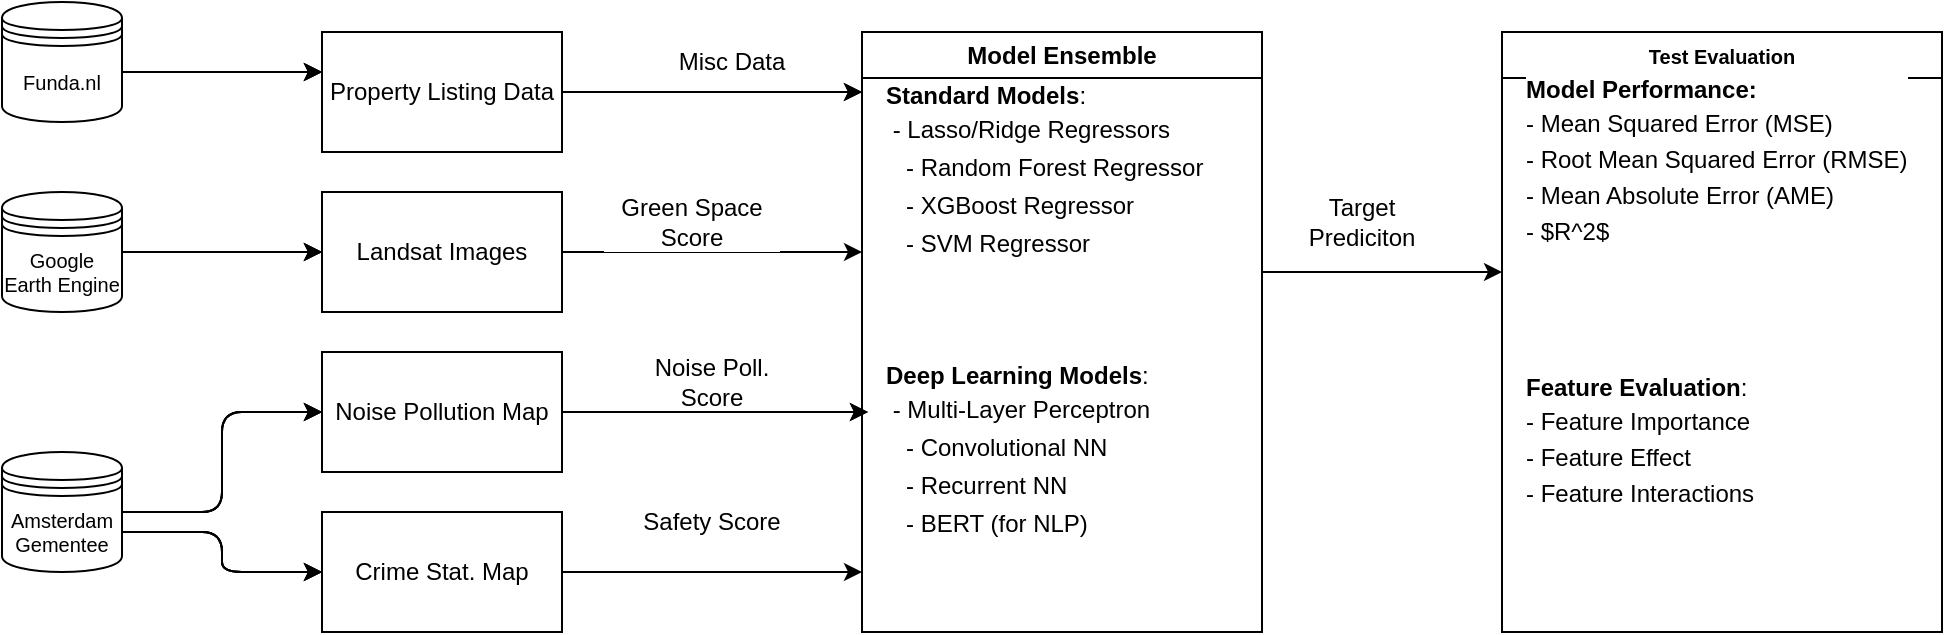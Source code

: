 <mxfile>
    <diagram id="wKCY-4BKwjYCeb_OOU9o" name="Page-1">
        <mxGraphModel dx="637" dy="409" grid="1" gridSize="10" guides="1" tooltips="1" connect="1" arrows="1" fold="1" page="1" pageScale="1" pageWidth="850" pageHeight="1100" math="0" shadow="0">
            <root>
                <mxCell id="0"/>
                <mxCell id="1" parent="0"/>
                <mxCell id="2" value="Property Listing Data" style="rounded=0;whiteSpace=wrap;html=1;fontColor=#000000;labelBackgroundColor=#FFFFFF;" vertex="1" parent="1">
                    <mxGeometry x="190" y="160" width="120" height="60" as="geometry"/>
                </mxCell>
                <mxCell id="3" value="Landsat Images" style="rounded=0;whiteSpace=wrap;html=1;fontColor=#000000;labelBackgroundColor=#FFFFFF;" vertex="1" parent="1">
                    <mxGeometry x="190" y="240" width="120" height="60" as="geometry"/>
                </mxCell>
                <mxCell id="4" value="Noise Pollution Map" style="rounded=0;whiteSpace=wrap;html=1;fontColor=#000000;labelBackgroundColor=#FFFFFF;" vertex="1" parent="1">
                    <mxGeometry x="190" y="320" width="120" height="60" as="geometry"/>
                </mxCell>
                <mxCell id="5" value="Crime Stat. Map" style="rounded=0;whiteSpace=wrap;html=1;fontColor=#000000;labelBackgroundColor=#FFFFFF;" vertex="1" parent="1">
                    <mxGeometry x="190" y="400" width="120" height="60" as="geometry"/>
                </mxCell>
                <mxCell id="7" value="" style="endArrow=classic;html=1;fontColor=#000000;labelBackgroundColor=#FFFFFF;strokeColor=#000000;" edge="1" parent="1">
                    <mxGeometry width="50" height="50" relative="1" as="geometry">
                        <mxPoint x="310" y="270" as="sourcePoint"/>
                        <mxPoint x="460" y="270" as="targetPoint"/>
                    </mxGeometry>
                </mxCell>
                <mxCell id="8" value="" style="endArrow=classic;html=1;fontColor=#000000;labelBackgroundColor=#FFFFFF;" edge="1" parent="1">
                    <mxGeometry width="50" height="50" relative="1" as="geometry">
                        <mxPoint x="310" y="350" as="sourcePoint"/>
                        <mxPoint x="463" y="350" as="targetPoint"/>
                    </mxGeometry>
                </mxCell>
                <mxCell id="11" value="Green Space Score" style="text;html=1;strokeColor=none;fillColor=none;align=center;verticalAlign=middle;whiteSpace=wrap;rounded=0;fontColor=#000000;labelBackgroundColor=#FFFFFF;" vertex="1" parent="1">
                    <mxGeometry x="330" y="240" width="90" height="30" as="geometry"/>
                </mxCell>
                <mxCell id="12" value="Noise Poll. Score" style="text;html=1;strokeColor=none;fillColor=none;align=center;verticalAlign=middle;whiteSpace=wrap;rounded=0;fontColor=#000000;labelBackgroundColor=#FFFFFF;" vertex="1" parent="1">
                    <mxGeometry x="340" y="320" width="90" height="30" as="geometry"/>
                </mxCell>
                <mxCell id="13" value="" style="endArrow=classic;html=1;fontColor=#000000;labelBackgroundColor=#FFFFFF;strokeColor=#000000;" edge="1" parent="1">
                    <mxGeometry width="50" height="50" relative="1" as="geometry">
                        <mxPoint x="310" y="430" as="sourcePoint"/>
                        <mxPoint x="460" y="430" as="targetPoint"/>
                    </mxGeometry>
                </mxCell>
                <mxCell id="14" value="" style="endArrow=classic;html=1;exitX=1;exitY=0.5;exitDx=0;exitDy=0;fontColor=#000000;labelBackgroundColor=#FFFFFF;" edge="1" parent="1" source="2">
                    <mxGeometry width="50" height="50" relative="1" as="geometry">
                        <mxPoint x="330" y="230" as="sourcePoint"/>
                        <mxPoint x="460" y="190" as="targetPoint"/>
                    </mxGeometry>
                </mxCell>
                <mxCell id="15" value="Safety Score" style="text;html=1;strokeColor=none;fillColor=none;align=center;verticalAlign=middle;whiteSpace=wrap;rounded=0;fontColor=#000000;labelBackgroundColor=#FFFFFF;" vertex="1" parent="1">
                    <mxGeometry x="340" y="390" width="90" height="30" as="geometry"/>
                </mxCell>
                <mxCell id="16" value="Misc Data" style="text;html=1;strokeColor=none;fillColor=none;align=center;verticalAlign=middle;whiteSpace=wrap;rounded=0;fontColor=#000000;labelBackgroundColor=#FFFFFF;" vertex="1" parent="1">
                    <mxGeometry x="350" y="160" width="90" height="30" as="geometry"/>
                </mxCell>
                <mxCell id="17" value="Model Ensemble" style="swimlane;whiteSpace=wrap;html=1;fontColor=#000000;labelBackgroundColor=#FFFFFF;" vertex="1" parent="1">
                    <mxGeometry x="460" y="160" width="200" height="300" as="geometry"/>
                </mxCell>
                <mxCell id="18" value="&lt;font style=&quot;font-size: 12px;&quot;&gt;&lt;b style=&quot;&quot;&gt;Standard Models&lt;/b&gt;:&lt;br&gt;&lt;/font&gt;&lt;div style=&quot;line-height: 19px;&quot;&gt;&lt;div style=&quot;&quot;&gt;&lt;font style=&quot;font-size: 12px;&quot;&gt;&amp;nbsp;- Lasso/Ridge Regressors&lt;/font&gt;&lt;/div&gt;&lt;div style=&quot;&quot;&gt;&lt;font style=&quot;font-size: 12px;&quot;&gt;&amp;nbsp; &amp;nbsp;- Random Forest Regressor&lt;/font&gt;&lt;/div&gt;&lt;div style=&quot;&quot;&gt;&lt;font style=&quot;font-size: 12px;&quot;&gt;&amp;nbsp; &amp;nbsp;- XGBoost Regressor&lt;/font&gt;&lt;/div&gt;&lt;div style=&quot;&quot;&gt;&lt;font style=&quot;font-size: 12px;&quot;&gt;&amp;nbsp; &amp;nbsp;- SVM Regressor&lt;/font&gt;&lt;/div&gt;&lt;/div&gt;" style="text;html=1;strokeColor=none;fillColor=none;align=left;verticalAlign=middle;whiteSpace=wrap;rounded=0;imageVerticalAlign=top;fontColor=#000000;labelBackgroundColor=#FFFFFF;" vertex="1" parent="17">
                    <mxGeometry x="10" y="30" width="180" height="80" as="geometry"/>
                </mxCell>
                <mxCell id="19" value="&lt;font style=&quot;font-size: 12px;&quot;&gt;&lt;b style=&quot;&quot;&gt;Deep Learning Models&lt;/b&gt;:&lt;br&gt;&lt;/font&gt;&lt;div style=&quot;line-height: 19px;&quot;&gt;&lt;div style=&quot;&quot;&gt;&lt;font style=&quot;font-size: 12px;&quot;&gt;&amp;nbsp;- Multi-Layer Perceptron&lt;/font&gt;&lt;/div&gt;&lt;div style=&quot;&quot;&gt;&lt;font style=&quot;font-size: 12px;&quot;&gt;&amp;nbsp; &amp;nbsp;-&amp;nbsp;Convolutional NN&lt;/font&gt;&lt;/div&gt;&lt;div style=&quot;&quot;&gt;&lt;font style=&quot;font-size: 12px;&quot;&gt;&amp;nbsp; &amp;nbsp;- Recurrent NN&lt;/font&gt;&lt;/div&gt;&lt;div style=&quot;&quot;&gt;&lt;font style=&quot;font-size: 12px;&quot;&gt;&amp;nbsp; &amp;nbsp;- BERT (for NLP)&lt;/font&gt;&lt;/div&gt;&lt;/div&gt;" style="text;html=1;strokeColor=none;fillColor=none;align=left;verticalAlign=middle;whiteSpace=wrap;rounded=0;imageVerticalAlign=top;fontColor=#000000;labelBackgroundColor=#FFFFFF;" vertex="1" parent="17">
                    <mxGeometry x="10" y="170" width="180" height="80" as="geometry"/>
                </mxCell>
                <mxCell id="20" value="Funda.nl" style="shape=datastore;whiteSpace=wrap;html=1;fontSize=10;fontColor=#000000;labelBackgroundColor=#FFFFFF;" vertex="1" parent="1">
                    <mxGeometry x="30" y="145" width="60" height="60" as="geometry"/>
                </mxCell>
                <mxCell id="21" value="Google Earth Engine" style="shape=datastore;whiteSpace=wrap;html=1;fontSize=10;fontColor=#000000;labelBackgroundColor=#FFFFFF;" vertex="1" parent="1">
                    <mxGeometry x="30" y="240" width="60" height="60" as="geometry"/>
                </mxCell>
                <mxCell id="22" value="Amsterdam Gementee" style="shape=datastore;whiteSpace=wrap;html=1;fontSize=10;fontColor=#000000;labelBackgroundColor=#FFFFFF;" vertex="1" parent="1">
                    <mxGeometry x="30" y="370" width="60" height="60" as="geometry"/>
                </mxCell>
                <mxCell id="23" value="" style="endArrow=classic;html=1;fontSize=10;entryX=0;entryY=0.5;entryDx=0;entryDy=0;fontColor=#000000;labelBackgroundColor=#FFFFFF;" edge="1" parent="1" target="4">
                    <mxGeometry width="50" height="50" relative="1" as="geometry">
                        <mxPoint x="90" y="400" as="sourcePoint"/>
                        <mxPoint x="140" y="350" as="targetPoint"/>
                        <Array as="points">
                            <mxPoint x="140" y="400"/>
                            <mxPoint x="140" y="350"/>
                        </Array>
                    </mxGeometry>
                </mxCell>
                <mxCell id="24" value="" style="endArrow=classic;html=1;fontSize=10;entryX=0;entryY=0.5;entryDx=0;entryDy=0;fontColor=#000000;labelBackgroundColor=#FFFFFF;" edge="1" parent="1" target="5">
                    <mxGeometry width="50" height="50" relative="1" as="geometry">
                        <mxPoint x="90" y="410" as="sourcePoint"/>
                        <mxPoint x="140" y="360" as="targetPoint"/>
                        <Array as="points">
                            <mxPoint x="140" y="410"/>
                            <mxPoint x="140" y="430"/>
                        </Array>
                    </mxGeometry>
                </mxCell>
                <mxCell id="25" value="" style="endArrow=classic;html=1;fontSize=10;entryX=0;entryY=0.5;entryDx=0;entryDy=0;exitX=1;exitY=0.5;exitDx=0;exitDy=0;fontColor=#000000;labelBackgroundColor=#FFFFFF;" edge="1" parent="1" source="21" target="3">
                    <mxGeometry width="50" height="50" relative="1" as="geometry">
                        <mxPoint x="90" y="280" as="sourcePoint"/>
                        <mxPoint x="140" y="230" as="targetPoint"/>
                    </mxGeometry>
                </mxCell>
                <mxCell id="26" value="" style="endArrow=classic;html=1;fontSize=10;entryX=0;entryY=0.5;entryDx=0;entryDy=0;exitX=1;exitY=0.5;exitDx=0;exitDy=0;fontColor=#000000;labelBackgroundColor=#FFFFFF;" edge="1" parent="1">
                    <mxGeometry width="50" height="50" relative="1" as="geometry">
                        <mxPoint x="90" y="180" as="sourcePoint"/>
                        <mxPoint x="190" y="180" as="targetPoint"/>
                    </mxGeometry>
                </mxCell>
                <mxCell id="27" value="" style="endArrow=classic;html=1;fontSize=10;fontColor=#000000;labelBackgroundColor=#FFFFFF;strokeColor=#000000;" edge="1" parent="1">
                    <mxGeometry width="50" height="50" relative="1" as="geometry">
                        <mxPoint x="660" y="280" as="sourcePoint"/>
                        <mxPoint x="780" y="280" as="targetPoint"/>
                    </mxGeometry>
                </mxCell>
                <mxCell id="28" value="Test Evaluation" style="swimlane;whiteSpace=wrap;html=1;fontSize=10;fontColor=#000000;labelBackgroundColor=#FFFFFF;" vertex="1" parent="1">
                    <mxGeometry x="780" y="160" width="220" height="300" as="geometry"/>
                </mxCell>
                <mxCell id="32" value="&lt;font style=&quot;font-size: 12px;&quot;&gt;&lt;b style=&quot;&quot;&gt;Model Performance:&lt;/b&gt;&lt;br&gt;&lt;/font&gt;&lt;div style=&quot;line-height: 150%; font-size: 12px;&quot;&gt;&lt;font style=&quot;font-size: 12px;&quot;&gt;-&amp;nbsp;Mean Squared Error (MSE)&lt;/font&gt;&lt;/div&gt;&lt;div style=&quot;line-height: 150%; font-size: 12px;&quot;&gt;&lt;font style=&quot;font-size: 12px;&quot;&gt;-&amp;nbsp;Root Mean Squared Error (RMSE)&lt;/font&gt;&lt;/div&gt;&lt;div style=&quot;line-height: 150%; font-size: 12px;&quot;&gt;&lt;font style=&quot;font-size: 12px;&quot;&gt;-&amp;nbsp;Mean Absolute Error (AME)&lt;/font&gt;&lt;/div&gt;&lt;div style=&quot;line-height: 150%; font-size: 12px;&quot;&gt;&lt;font style=&quot;font-size: 12px;&quot;&gt;-&amp;nbsp;$R^2$&lt;/font&gt;&lt;/div&gt;" style="text;html=1;align=left;verticalAlign=middle;resizable=0;points=[];autosize=1;strokeColor=none;fillColor=none;fontSize=10;fontColor=#000000;labelBackgroundColor=#FFFFFF;" vertex="1" parent="28">
                    <mxGeometry x="10" y="15" width="210" height="100" as="geometry"/>
                </mxCell>
                <mxCell id="33" value="&lt;font style=&quot;font-size: 12px;&quot;&gt;&lt;b style=&quot;&quot;&gt;Feature Evaluation&lt;/b&gt;:&lt;br&gt;&lt;/font&gt;&lt;div style=&quot;line-height: 150%; font-size: 12px;&quot;&gt;&lt;font style=&quot;font-size: 12px;&quot;&gt;-&amp;nbsp;Feature Importance&lt;/font&gt;&lt;/div&gt;&lt;div style=&quot;line-height: 150%; font-size: 12px;&quot;&gt;&lt;font style=&quot;font-size: 12px;&quot;&gt;- Feature Effect&lt;/font&gt;&lt;/div&gt;&lt;div style=&quot;line-height: 150%; font-size: 12px;&quot;&gt;&lt;font style=&quot;font-size: 12px;&quot;&gt;- Feature Interactions&lt;/font&gt;&lt;/div&gt;" style="text;html=1;align=left;verticalAlign=middle;resizable=0;points=[];autosize=1;strokeColor=none;fillColor=none;fontSize=10;fontColor=#000000;labelBackgroundColor=#FFFFFF;" vertex="1" parent="28">
                    <mxGeometry x="10" y="165" width="140" height="80" as="geometry"/>
                </mxCell>
                <mxCell id="29" value="&lt;font style=&quot;font-size: 12px;&quot;&gt;Target Prediciton&lt;/font&gt;" style="text;html=1;strokeColor=none;fillColor=none;align=center;verticalAlign=middle;whiteSpace=wrap;rounded=0;fontSize=10;fontColor=#000000;labelBackgroundColor=#FFFFFF;" vertex="1" parent="1">
                    <mxGeometry x="680" y="240" width="60" height="30" as="geometry"/>
                </mxCell>
                <mxCell id="35" value="" style="endArrow=classic;html=1;fontSize=10;entryX=0;entryY=0.5;entryDx=0;entryDy=0;exitX=1;exitY=0.5;exitDx=0;exitDy=0;fontColor=#000000;labelBackgroundColor=#FFFFFF;" edge="1" parent="1">
                    <mxGeometry width="50" height="50" relative="1" as="geometry">
                        <mxPoint x="90" y="180" as="sourcePoint"/>
                        <mxPoint x="190" y="180" as="targetPoint"/>
                    </mxGeometry>
                </mxCell>
                <mxCell id="36" value="" style="endArrow=classic;html=1;fontSize=10;entryX=0;entryY=0.5;entryDx=0;entryDy=0;exitX=1;exitY=0.5;exitDx=0;exitDy=0;fontColor=#000000;labelBackgroundColor=#FFFFFF;" edge="1" parent="1">
                    <mxGeometry width="50" height="50" relative="1" as="geometry">
                        <mxPoint x="90" y="270" as="sourcePoint"/>
                        <mxPoint x="190" y="270" as="targetPoint"/>
                    </mxGeometry>
                </mxCell>
                <mxCell id="37" value="" style="endArrow=classic;html=1;fontSize=10;entryX=0;entryY=0.5;entryDx=0;entryDy=0;fontColor=#000000;labelBackgroundColor=#FFFFFF;" edge="1" parent="1">
                    <mxGeometry width="50" height="50" relative="1" as="geometry">
                        <mxPoint x="90" y="400" as="sourcePoint"/>
                        <mxPoint x="190" y="350" as="targetPoint"/>
                        <Array as="points">
                            <mxPoint x="140" y="400"/>
                            <mxPoint x="140" y="350"/>
                        </Array>
                    </mxGeometry>
                </mxCell>
                <mxCell id="38" value="" style="endArrow=classic;html=1;fontSize=10;entryX=0;entryY=0.5;entryDx=0;entryDy=0;fontColor=#000000;labelBackgroundColor=#FFFFFF;" edge="1" parent="1">
                    <mxGeometry width="50" height="50" relative="1" as="geometry">
                        <mxPoint x="90" y="410" as="sourcePoint"/>
                        <mxPoint x="190" y="430" as="targetPoint"/>
                        <Array as="points">
                            <mxPoint x="140" y="410"/>
                            <mxPoint x="140" y="430"/>
                        </Array>
                    </mxGeometry>
                </mxCell>
                <mxCell id="39" value="Misc Data" style="text;html=1;strokeColor=none;fillColor=none;align=center;verticalAlign=middle;whiteSpace=wrap;rounded=0;fontColor=#000000;labelBackgroundColor=#FFFFFF;" vertex="1" parent="1">
                    <mxGeometry x="350" y="160" width="90" height="30" as="geometry"/>
                </mxCell>
                <mxCell id="40" value="" style="endArrow=classic;html=1;fontSize=10;entryX=0;entryY=0.5;entryDx=0;entryDy=0;exitX=1;exitY=0.5;exitDx=0;exitDy=0;fontColor=#000000;labelBackgroundColor=#FFFFFF;strokeColor=#000000;" edge="1" parent="1">
                    <mxGeometry width="50" height="50" relative="1" as="geometry">
                        <mxPoint x="90" y="180" as="sourcePoint"/>
                        <mxPoint x="190" y="180" as="targetPoint"/>
                    </mxGeometry>
                </mxCell>
                <mxCell id="41" value="" style="endArrow=classic;html=1;fontSize=10;entryX=0;entryY=0.5;entryDx=0;entryDy=0;exitX=1;exitY=0.5;exitDx=0;exitDy=0;fontColor=#000000;labelBackgroundColor=#FFFFFF;strokeColor=#000000;" edge="1" parent="1">
                    <mxGeometry width="50" height="50" relative="1" as="geometry">
                        <mxPoint x="90" y="270" as="sourcePoint"/>
                        <mxPoint x="190" y="270" as="targetPoint"/>
                    </mxGeometry>
                </mxCell>
                <mxCell id="42" value="" style="endArrow=classic;html=1;fontSize=10;entryX=0;entryY=0.5;entryDx=0;entryDy=0;fontColor=#000000;labelBackgroundColor=#FFFFFF;strokeColor=#000000;" edge="1" parent="1">
                    <mxGeometry width="50" height="50" relative="1" as="geometry">
                        <mxPoint x="90" y="400" as="sourcePoint"/>
                        <mxPoint x="190" y="350" as="targetPoint"/>
                        <Array as="points">
                            <mxPoint x="140" y="400"/>
                            <mxPoint x="140" y="350"/>
                        </Array>
                    </mxGeometry>
                </mxCell>
                <mxCell id="43" value="" style="endArrow=classic;html=1;fontSize=10;entryX=0;entryY=0.5;entryDx=0;entryDy=0;fontColor=#000000;labelBackgroundColor=#FFFFFF;strokeColor=#000000;" edge="1" parent="1">
                    <mxGeometry width="50" height="50" relative="1" as="geometry">
                        <mxPoint x="90" y="410" as="sourcePoint"/>
                        <mxPoint x="190" y="430" as="targetPoint"/>
                        <Array as="points">
                            <mxPoint x="140" y="410"/>
                            <mxPoint x="140" y="430"/>
                        </Array>
                    </mxGeometry>
                </mxCell>
                <mxCell id="44" value="" style="endArrow=classic;html=1;exitX=1;exitY=0.5;exitDx=0;exitDy=0;fontColor=#000000;labelBackgroundColor=#FFFFFF;strokeColor=#000000;" edge="1" parent="1">
                    <mxGeometry width="50" height="50" relative="1" as="geometry">
                        <mxPoint x="310.0" y="190" as="sourcePoint"/>
                        <mxPoint x="460" y="190" as="targetPoint"/>
                    </mxGeometry>
                </mxCell>
                <mxCell id="45" value="" style="endArrow=classic;html=1;fontColor=#000000;labelBackgroundColor=#FFFFFF;strokeColor=#000000;" edge="1" parent="1">
                    <mxGeometry width="50" height="50" relative="1" as="geometry">
                        <mxPoint x="310.0" y="350" as="sourcePoint"/>
                        <mxPoint x="463" y="350" as="targetPoint"/>
                    </mxGeometry>
                </mxCell>
            </root>
        </mxGraphModel>
    </diagram>
</mxfile>